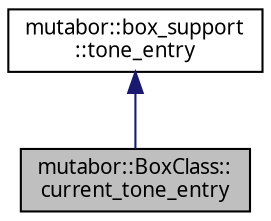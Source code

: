 digraph "mutabor::BoxClass::current_tone_entry"
{
  edge [fontname="Sans",fontsize="10",labelfontname="Sans",labelfontsize="10"];
  node [fontname="Sans",fontsize="10",shape=record];
  Node0 [label="mutabor::BoxClass::\lcurrent_tone_entry",height=0.2,width=0.4,color="black", fillcolor="grey75", style="filled", fontcolor="black"];
  Node1 -> Node0 [dir="back",color="midnightblue",fontsize="10",style="solid",fontname="Sans"];
  Node1 [label="mutabor::box_support\l::tone_entry",height=0.2,width=0.4,color="black", fillcolor="white", style="filled",URL="$df/dc1/structmutabor_1_1box__support_1_1tone__entry.html"];
}

